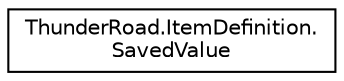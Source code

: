 digraph "Graphical Class Hierarchy"
{
 // LATEX_PDF_SIZE
  edge [fontname="Helvetica",fontsize="10",labelfontname="Helvetica",labelfontsize="10"];
  node [fontname="Helvetica",fontsize="10",shape=record];
  rankdir="LR";
  Node0 [label="ThunderRoad.ItemDefinition.\lSavedValue",height=0.2,width=0.4,color="black", fillcolor="white", style="filled",URL="$class_thunder_road_1_1_item_definition_1_1_saved_value.html",tooltip="Class SavedValue."];
}
